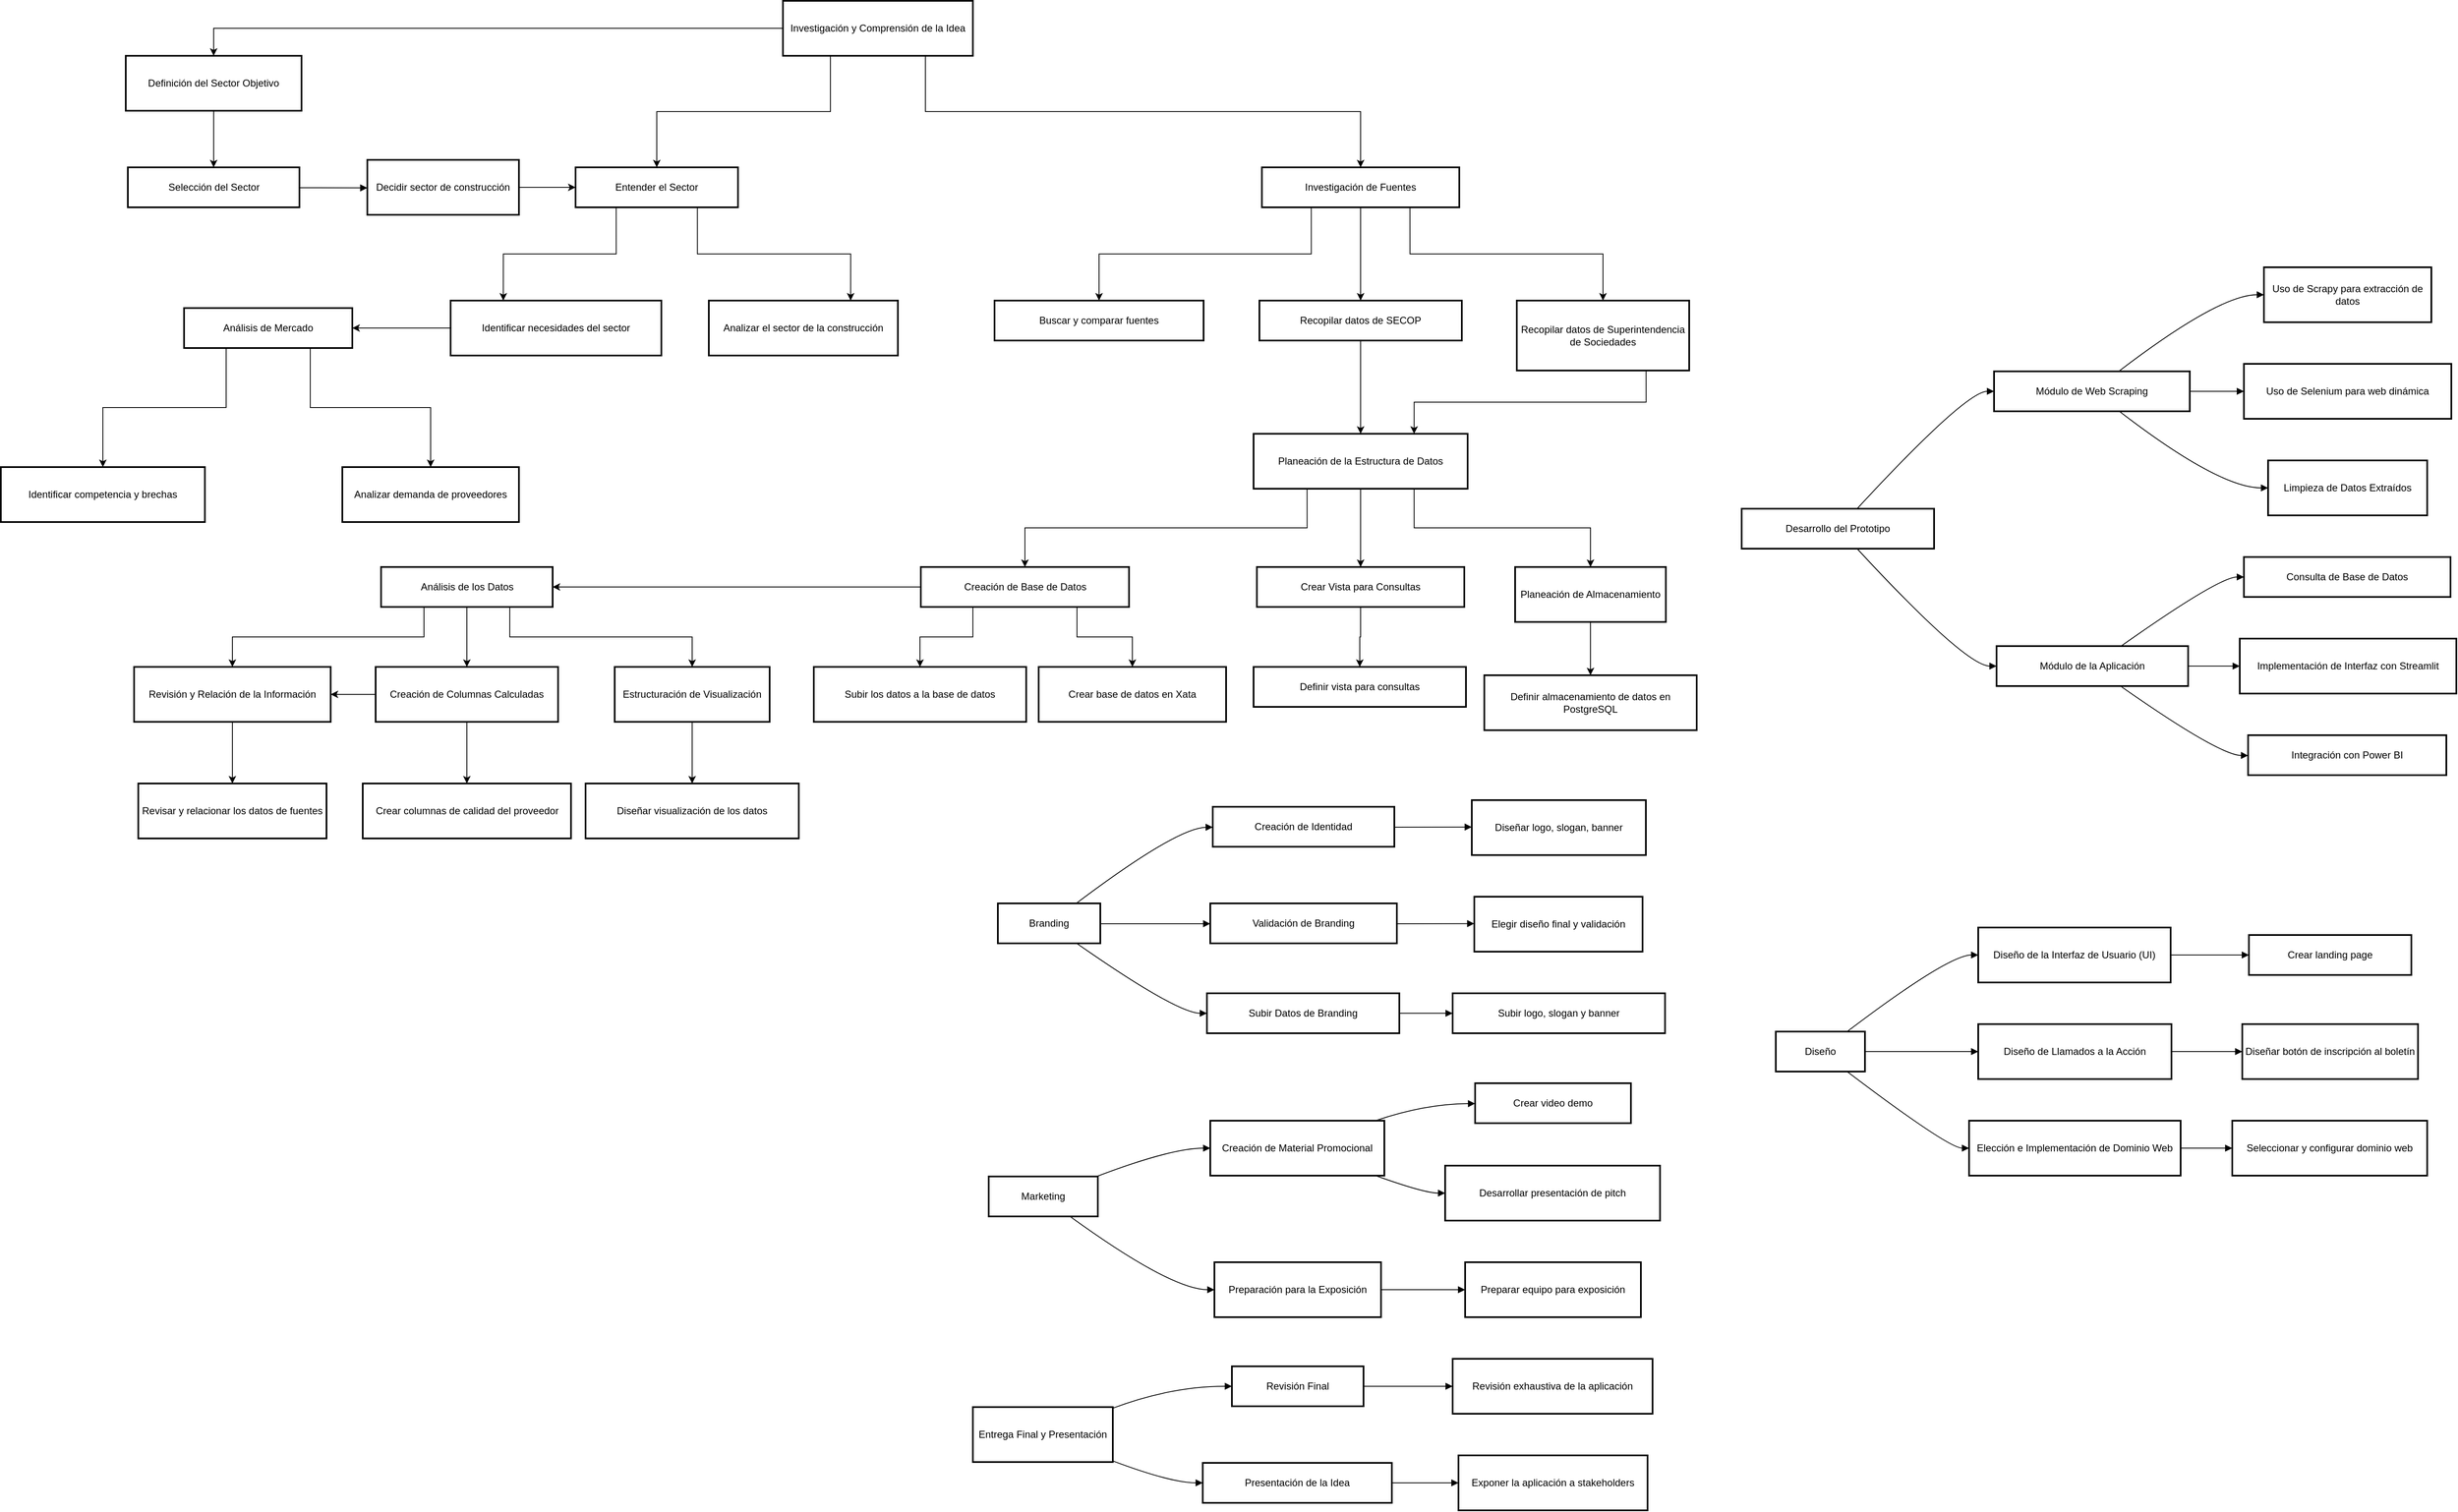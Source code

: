 <mxfile version="24.7.17">
  <diagram name="Page-1" id="NgWu3Tvl6rgE3X_M5tvz">
    <mxGraphModel dx="5833" dy="1487" grid="1" gridSize="10" guides="1" tooltips="1" connect="1" arrows="1" fold="1" page="1" pageScale="1" pageWidth="3500" pageHeight="2000" math="0" shadow="0">
      <root>
        <mxCell id="0" />
        <mxCell id="1" parent="0" />
        <mxCell id="YsOn6gidDrJ1uqWeEh6G-118" style="edgeStyle=orthogonalEdgeStyle;rounded=0;orthogonalLoop=1;jettySize=auto;html=1;exitX=0.25;exitY=1;exitDx=0;exitDy=0;entryX=0.5;entryY=0;entryDx=0;entryDy=0;" edge="1" parent="1" source="YsOn6gidDrJ1uqWeEh6G-1" target="YsOn6gidDrJ1uqWeEh6G-3">
          <mxGeometry relative="1" as="geometry" />
        </mxCell>
        <mxCell id="YsOn6gidDrJ1uqWeEh6G-119" style="edgeStyle=orthogonalEdgeStyle;rounded=0;orthogonalLoop=1;jettySize=auto;html=1;exitX=0.75;exitY=1;exitDx=0;exitDy=0;entryX=0.5;entryY=0;entryDx=0;entryDy=0;" edge="1" parent="1" source="YsOn6gidDrJ1uqWeEh6G-1" target="YsOn6gidDrJ1uqWeEh6G-2">
          <mxGeometry relative="1" as="geometry" />
        </mxCell>
        <mxCell id="YsOn6gidDrJ1uqWeEh6G-137" style="edgeStyle=orthogonalEdgeStyle;rounded=0;orthogonalLoop=1;jettySize=auto;html=1;entryX=0.5;entryY=0;entryDx=0;entryDy=0;" edge="1" parent="1" source="YsOn6gidDrJ1uqWeEh6G-1" target="YsOn6gidDrJ1uqWeEh6G-9">
          <mxGeometry relative="1" as="geometry" />
        </mxCell>
        <mxCell id="YsOn6gidDrJ1uqWeEh6G-1" value="Investigación y Comprensión de la Idea" style="whiteSpace=wrap;strokeWidth=2;" vertex="1" parent="1">
          <mxGeometry x="-2411" y="140" width="228" height="66" as="geometry" />
        </mxCell>
        <mxCell id="YsOn6gidDrJ1uqWeEh6G-122" style="edgeStyle=orthogonalEdgeStyle;rounded=0;orthogonalLoop=1;jettySize=auto;html=1;exitX=0.25;exitY=1;exitDx=0;exitDy=0;entryX=0.5;entryY=0;entryDx=0;entryDy=0;" edge="1" parent="1" source="YsOn6gidDrJ1uqWeEh6G-2" target="YsOn6gidDrJ1uqWeEh6G-4">
          <mxGeometry relative="1" as="geometry" />
        </mxCell>
        <mxCell id="YsOn6gidDrJ1uqWeEh6G-123" style="edgeStyle=orthogonalEdgeStyle;rounded=0;orthogonalLoop=1;jettySize=auto;html=1;exitX=0.5;exitY=1;exitDx=0;exitDy=0;entryX=0.5;entryY=0;entryDx=0;entryDy=0;" edge="1" parent="1" source="YsOn6gidDrJ1uqWeEh6G-2" target="YsOn6gidDrJ1uqWeEh6G-6">
          <mxGeometry relative="1" as="geometry" />
        </mxCell>
        <mxCell id="YsOn6gidDrJ1uqWeEh6G-124" style="edgeStyle=orthogonalEdgeStyle;rounded=0;orthogonalLoop=1;jettySize=auto;html=1;exitX=0.75;exitY=1;exitDx=0;exitDy=0;entryX=0.5;entryY=0;entryDx=0;entryDy=0;" edge="1" parent="1" source="YsOn6gidDrJ1uqWeEh6G-2" target="YsOn6gidDrJ1uqWeEh6G-5">
          <mxGeometry relative="1" as="geometry" />
        </mxCell>
        <mxCell id="YsOn6gidDrJ1uqWeEh6G-2" value="Investigación de Fuentes" style="whiteSpace=wrap;strokeWidth=2;" vertex="1" parent="1">
          <mxGeometry x="-1836" y="340" width="237" height="48" as="geometry" />
        </mxCell>
        <mxCell id="YsOn6gidDrJ1uqWeEh6G-120" style="edgeStyle=orthogonalEdgeStyle;rounded=0;orthogonalLoop=1;jettySize=auto;html=1;exitX=0.25;exitY=1;exitDx=0;exitDy=0;entryX=0.25;entryY=0;entryDx=0;entryDy=0;" edge="1" parent="1" source="YsOn6gidDrJ1uqWeEh6G-3" target="YsOn6gidDrJ1uqWeEh6G-8">
          <mxGeometry relative="1" as="geometry" />
        </mxCell>
        <mxCell id="YsOn6gidDrJ1uqWeEh6G-121" style="edgeStyle=orthogonalEdgeStyle;rounded=0;orthogonalLoop=1;jettySize=auto;html=1;exitX=0.75;exitY=1;exitDx=0;exitDy=0;entryX=0.75;entryY=0;entryDx=0;entryDy=0;" edge="1" parent="1" source="YsOn6gidDrJ1uqWeEh6G-3" target="YsOn6gidDrJ1uqWeEh6G-7">
          <mxGeometry relative="1" as="geometry" />
        </mxCell>
        <mxCell id="YsOn6gidDrJ1uqWeEh6G-3" value="Entender el Sector" style="whiteSpace=wrap;strokeWidth=2;" vertex="1" parent="1">
          <mxGeometry x="-2660" y="340" width="195" height="48" as="geometry" />
        </mxCell>
        <mxCell id="YsOn6gidDrJ1uqWeEh6G-4" value="Buscar y comparar fuentes" style="whiteSpace=wrap;strokeWidth=2;" vertex="1" parent="1">
          <mxGeometry x="-2157" y="500" width="251" height="48" as="geometry" />
        </mxCell>
        <mxCell id="YsOn6gidDrJ1uqWeEh6G-134" style="edgeStyle=orthogonalEdgeStyle;rounded=0;orthogonalLoop=1;jettySize=auto;html=1;exitX=0.75;exitY=1;exitDx=0;exitDy=0;entryX=0.75;entryY=0;entryDx=0;entryDy=0;" edge="1" parent="1" source="YsOn6gidDrJ1uqWeEh6G-5" target="YsOn6gidDrJ1uqWeEh6G-15">
          <mxGeometry relative="1" as="geometry" />
        </mxCell>
        <mxCell id="YsOn6gidDrJ1uqWeEh6G-5" value="Recopilar datos de Superintendencia de Sociedades" style="whiteSpace=wrap;strokeWidth=2;" vertex="1" parent="1">
          <mxGeometry x="-1530" y="500" width="207" height="84" as="geometry" />
        </mxCell>
        <mxCell id="YsOn6gidDrJ1uqWeEh6G-136" style="edgeStyle=orthogonalEdgeStyle;rounded=0;orthogonalLoop=1;jettySize=auto;html=1;entryX=0.5;entryY=0;entryDx=0;entryDy=0;" edge="1" parent="1" source="YsOn6gidDrJ1uqWeEh6G-6" target="YsOn6gidDrJ1uqWeEh6G-15">
          <mxGeometry relative="1" as="geometry" />
        </mxCell>
        <mxCell id="YsOn6gidDrJ1uqWeEh6G-6" value="Recopilar datos de SECOP" style="whiteSpace=wrap;strokeWidth=2;" vertex="1" parent="1">
          <mxGeometry x="-1839" y="500" width="243" height="48" as="geometry" />
        </mxCell>
        <mxCell id="YsOn6gidDrJ1uqWeEh6G-7" value="Analizar el sector de la construcción" style="whiteSpace=wrap;strokeWidth=2;" vertex="1" parent="1">
          <mxGeometry x="-2500" y="500" width="227" height="66" as="geometry" />
        </mxCell>
        <mxCell id="YsOn6gidDrJ1uqWeEh6G-130" style="edgeStyle=orthogonalEdgeStyle;rounded=0;orthogonalLoop=1;jettySize=auto;html=1;exitX=0;exitY=0.5;exitDx=0;exitDy=0;entryX=1;entryY=0.5;entryDx=0;entryDy=0;" edge="1" parent="1" source="YsOn6gidDrJ1uqWeEh6G-8" target="YsOn6gidDrJ1uqWeEh6G-11">
          <mxGeometry relative="1" as="geometry" />
        </mxCell>
        <mxCell id="YsOn6gidDrJ1uqWeEh6G-8" value="Identificar necesidades del sector" style="whiteSpace=wrap;strokeWidth=2;" vertex="1" parent="1">
          <mxGeometry x="-2810" y="500" width="253" height="66" as="geometry" />
        </mxCell>
        <mxCell id="YsOn6gidDrJ1uqWeEh6G-127" style="edgeStyle=orthogonalEdgeStyle;rounded=0;orthogonalLoop=1;jettySize=auto;html=1;exitX=0.5;exitY=1;exitDx=0;exitDy=0;entryX=0.5;entryY=0;entryDx=0;entryDy=0;" edge="1" parent="1" source="YsOn6gidDrJ1uqWeEh6G-9" target="YsOn6gidDrJ1uqWeEh6G-10">
          <mxGeometry relative="1" as="geometry" />
        </mxCell>
        <mxCell id="YsOn6gidDrJ1uqWeEh6G-9" value="Definición del Sector Objetivo" style="whiteSpace=wrap;strokeWidth=2;" vertex="1" parent="1">
          <mxGeometry x="-3200" y="206" width="211" height="66" as="geometry" />
        </mxCell>
        <mxCell id="YsOn6gidDrJ1uqWeEh6G-10" value="Selección del Sector" style="whiteSpace=wrap;strokeWidth=2;" vertex="1" parent="1">
          <mxGeometry x="-3197.5" y="340" width="206" height="48" as="geometry" />
        </mxCell>
        <mxCell id="YsOn6gidDrJ1uqWeEh6G-131" style="edgeStyle=orthogonalEdgeStyle;rounded=0;orthogonalLoop=1;jettySize=auto;html=1;exitX=0.25;exitY=1;exitDx=0;exitDy=0;entryX=0.5;entryY=0;entryDx=0;entryDy=0;" edge="1" parent="1" source="YsOn6gidDrJ1uqWeEh6G-11" target="YsOn6gidDrJ1uqWeEh6G-14">
          <mxGeometry relative="1" as="geometry" />
        </mxCell>
        <mxCell id="YsOn6gidDrJ1uqWeEh6G-132" style="edgeStyle=orthogonalEdgeStyle;rounded=0;orthogonalLoop=1;jettySize=auto;html=1;exitX=0.75;exitY=1;exitDx=0;exitDy=0;entryX=0.5;entryY=0;entryDx=0;entryDy=0;" edge="1" parent="1" source="YsOn6gidDrJ1uqWeEh6G-11" target="YsOn6gidDrJ1uqWeEh6G-13">
          <mxGeometry relative="1" as="geometry" />
        </mxCell>
        <mxCell id="YsOn6gidDrJ1uqWeEh6G-11" value="Análisis de Mercado" style="whiteSpace=wrap;strokeWidth=2;" vertex="1" parent="1">
          <mxGeometry x="-3130" y="509" width="202" height="48" as="geometry" />
        </mxCell>
        <mxCell id="YsOn6gidDrJ1uqWeEh6G-128" style="edgeStyle=orthogonalEdgeStyle;rounded=0;orthogonalLoop=1;jettySize=auto;html=1;exitX=1;exitY=0.5;exitDx=0;exitDy=0;entryX=0;entryY=0.5;entryDx=0;entryDy=0;" edge="1" parent="1" source="YsOn6gidDrJ1uqWeEh6G-12" target="YsOn6gidDrJ1uqWeEh6G-3">
          <mxGeometry relative="1" as="geometry" />
        </mxCell>
        <mxCell id="YsOn6gidDrJ1uqWeEh6G-12" value="Decidir sector de construcción" style="whiteSpace=wrap;strokeWidth=2;" vertex="1" parent="1">
          <mxGeometry x="-2910" y="331" width="182" height="66" as="geometry" />
        </mxCell>
        <mxCell id="YsOn6gidDrJ1uqWeEh6G-13" value="Analizar demanda de proveedores" style="whiteSpace=wrap;strokeWidth=2;" vertex="1" parent="1">
          <mxGeometry x="-2940" y="700" width="212" height="66" as="geometry" />
        </mxCell>
        <mxCell id="YsOn6gidDrJ1uqWeEh6G-14" value="Identificar competencia y brechas" style="whiteSpace=wrap;strokeWidth=2;" vertex="1" parent="1">
          <mxGeometry x="-3350" y="700" width="245" height="66" as="geometry" />
        </mxCell>
        <mxCell id="YsOn6gidDrJ1uqWeEh6G-143" style="edgeStyle=orthogonalEdgeStyle;rounded=0;orthogonalLoop=1;jettySize=auto;html=1;exitX=0.5;exitY=1;exitDx=0;exitDy=0;entryX=0.5;entryY=0;entryDx=0;entryDy=0;" edge="1" parent="1" source="YsOn6gidDrJ1uqWeEh6G-15" target="YsOn6gidDrJ1uqWeEh6G-18">
          <mxGeometry relative="1" as="geometry" />
        </mxCell>
        <mxCell id="YsOn6gidDrJ1uqWeEh6G-148" style="edgeStyle=orthogonalEdgeStyle;rounded=0;orthogonalLoop=1;jettySize=auto;html=1;exitX=0.75;exitY=1;exitDx=0;exitDy=0;entryX=0.5;entryY=0;entryDx=0;entryDy=0;" edge="1" parent="1" source="YsOn6gidDrJ1uqWeEh6G-15" target="YsOn6gidDrJ1uqWeEh6G-16">
          <mxGeometry relative="1" as="geometry" />
        </mxCell>
        <mxCell id="YsOn6gidDrJ1uqWeEh6G-149" style="edgeStyle=orthogonalEdgeStyle;rounded=0;orthogonalLoop=1;jettySize=auto;html=1;exitX=0.25;exitY=1;exitDx=0;exitDy=0;entryX=0.5;entryY=0;entryDx=0;entryDy=0;" edge="1" parent="1" source="YsOn6gidDrJ1uqWeEh6G-15" target="YsOn6gidDrJ1uqWeEh6G-17">
          <mxGeometry relative="1" as="geometry" />
        </mxCell>
        <mxCell id="YsOn6gidDrJ1uqWeEh6G-15" value="Planeación de la Estructura de Datos" style="whiteSpace=wrap;strokeWidth=2;" vertex="1" parent="1">
          <mxGeometry x="-1846" y="660" width="257" height="66" as="geometry" />
        </mxCell>
        <mxCell id="YsOn6gidDrJ1uqWeEh6G-146" style="edgeStyle=orthogonalEdgeStyle;rounded=0;orthogonalLoop=1;jettySize=auto;html=1;entryX=0.5;entryY=0;entryDx=0;entryDy=0;" edge="1" parent="1" source="YsOn6gidDrJ1uqWeEh6G-16" target="YsOn6gidDrJ1uqWeEh6G-19">
          <mxGeometry relative="1" as="geometry" />
        </mxCell>
        <mxCell id="YsOn6gidDrJ1uqWeEh6G-16" value="Planeación de Almacenamiento" style="whiteSpace=wrap;strokeWidth=2;" vertex="1" parent="1">
          <mxGeometry x="-1532" y="820" width="181" height="66" as="geometry" />
        </mxCell>
        <mxCell id="YsOn6gidDrJ1uqWeEh6G-139" style="edgeStyle=orthogonalEdgeStyle;rounded=0;orthogonalLoop=1;jettySize=auto;html=1;exitX=0.75;exitY=1;exitDx=0;exitDy=0;entryX=0.5;entryY=0;entryDx=0;entryDy=0;" edge="1" parent="1" source="YsOn6gidDrJ1uqWeEh6G-17" target="YsOn6gidDrJ1uqWeEh6G-20">
          <mxGeometry relative="1" as="geometry" />
        </mxCell>
        <mxCell id="YsOn6gidDrJ1uqWeEh6G-140" style="edgeStyle=orthogonalEdgeStyle;rounded=0;orthogonalLoop=1;jettySize=auto;html=1;exitX=0.25;exitY=1;exitDx=0;exitDy=0;entryX=0.5;entryY=0;entryDx=0;entryDy=0;" edge="1" parent="1" source="YsOn6gidDrJ1uqWeEh6G-17" target="YsOn6gidDrJ1uqWeEh6G-21">
          <mxGeometry relative="1" as="geometry" />
        </mxCell>
        <mxCell id="YsOn6gidDrJ1uqWeEh6G-159" style="edgeStyle=orthogonalEdgeStyle;rounded=0;orthogonalLoop=1;jettySize=auto;html=1;entryX=1;entryY=0.5;entryDx=0;entryDy=0;" edge="1" parent="1" source="YsOn6gidDrJ1uqWeEh6G-17" target="YsOn6gidDrJ1uqWeEh6G-23">
          <mxGeometry relative="1" as="geometry" />
        </mxCell>
        <mxCell id="YsOn6gidDrJ1uqWeEh6G-17" value="Creación de Base de Datos" style="whiteSpace=wrap;strokeWidth=2;" vertex="1" parent="1">
          <mxGeometry x="-2245.5" y="820" width="250" height="48" as="geometry" />
        </mxCell>
        <mxCell id="YsOn6gidDrJ1uqWeEh6G-147" style="edgeStyle=orthogonalEdgeStyle;rounded=0;orthogonalLoop=1;jettySize=auto;html=1;entryX=0.5;entryY=0;entryDx=0;entryDy=0;" edge="1" parent="1" source="YsOn6gidDrJ1uqWeEh6G-18" target="YsOn6gidDrJ1uqWeEh6G-22">
          <mxGeometry relative="1" as="geometry" />
        </mxCell>
        <mxCell id="YsOn6gidDrJ1uqWeEh6G-18" value="Crear Vista para Consultas" style="whiteSpace=wrap;strokeWidth=2;" vertex="1" parent="1">
          <mxGeometry x="-1842" y="820" width="249" height="48" as="geometry" />
        </mxCell>
        <mxCell id="YsOn6gidDrJ1uqWeEh6G-19" value="Definir almacenamiento de datos en PostgreSQL" style="whiteSpace=wrap;strokeWidth=2;" vertex="1" parent="1">
          <mxGeometry x="-1569" y="950" width="255" height="66" as="geometry" />
        </mxCell>
        <mxCell id="YsOn6gidDrJ1uqWeEh6G-20" value="Crear base de datos en Xata" style="whiteSpace=wrap;strokeWidth=2;" vertex="1" parent="1">
          <mxGeometry x="-2104" y="940" width="225" height="66" as="geometry" />
        </mxCell>
        <mxCell id="YsOn6gidDrJ1uqWeEh6G-21" value="Subir los datos a la base de datos" style="whiteSpace=wrap;strokeWidth=2;" vertex="1" parent="1">
          <mxGeometry x="-2374" y="940" width="255" height="66" as="geometry" />
        </mxCell>
        <mxCell id="YsOn6gidDrJ1uqWeEh6G-22" value="Definir vista para consultas" style="whiteSpace=wrap;strokeWidth=2;" vertex="1" parent="1">
          <mxGeometry x="-1846" y="940" width="255" height="48" as="geometry" />
        </mxCell>
        <mxCell id="YsOn6gidDrJ1uqWeEh6G-151" style="edgeStyle=orthogonalEdgeStyle;rounded=0;orthogonalLoop=1;jettySize=auto;html=1;exitX=0.5;exitY=1;exitDx=0;exitDy=0;entryX=0.5;entryY=0;entryDx=0;entryDy=0;" edge="1" parent="1" source="YsOn6gidDrJ1uqWeEh6G-23" target="YsOn6gidDrJ1uqWeEh6G-25">
          <mxGeometry relative="1" as="geometry" />
        </mxCell>
        <mxCell id="YsOn6gidDrJ1uqWeEh6G-152" style="edgeStyle=orthogonalEdgeStyle;rounded=0;orthogonalLoop=1;jettySize=auto;html=1;exitX=0.75;exitY=1;exitDx=0;exitDy=0;entryX=0.5;entryY=0;entryDx=0;entryDy=0;" edge="1" parent="1" source="YsOn6gidDrJ1uqWeEh6G-23" target="YsOn6gidDrJ1uqWeEh6G-26">
          <mxGeometry relative="1" as="geometry" />
        </mxCell>
        <mxCell id="YsOn6gidDrJ1uqWeEh6G-153" style="edgeStyle=orthogonalEdgeStyle;rounded=0;orthogonalLoop=1;jettySize=auto;html=1;exitX=0.25;exitY=1;exitDx=0;exitDy=0;entryX=0.5;entryY=0;entryDx=0;entryDy=0;" edge="1" parent="1" source="YsOn6gidDrJ1uqWeEh6G-23" target="YsOn6gidDrJ1uqWeEh6G-24">
          <mxGeometry relative="1" as="geometry" />
        </mxCell>
        <mxCell id="YsOn6gidDrJ1uqWeEh6G-23" value="Análisis de los Datos" style="whiteSpace=wrap;strokeWidth=2;" vertex="1" parent="1">
          <mxGeometry x="-2893.5" y="820" width="206" height="48" as="geometry" />
        </mxCell>
        <mxCell id="YsOn6gidDrJ1uqWeEh6G-157" style="edgeStyle=orthogonalEdgeStyle;rounded=0;orthogonalLoop=1;jettySize=auto;html=1;exitX=0.5;exitY=1;exitDx=0;exitDy=0;entryX=0.5;entryY=0;entryDx=0;entryDy=0;" edge="1" parent="1" source="YsOn6gidDrJ1uqWeEh6G-24" target="YsOn6gidDrJ1uqWeEh6G-27">
          <mxGeometry relative="1" as="geometry" />
        </mxCell>
        <mxCell id="YsOn6gidDrJ1uqWeEh6G-24" value="Revisión y Relación de la Información" style="whiteSpace=wrap;strokeWidth=2;" vertex="1" parent="1">
          <mxGeometry x="-3190" y="940" width="236" height="66" as="geometry" />
        </mxCell>
        <mxCell id="YsOn6gidDrJ1uqWeEh6G-156" style="edgeStyle=orthogonalEdgeStyle;rounded=0;orthogonalLoop=1;jettySize=auto;html=1;exitX=0.5;exitY=1;exitDx=0;exitDy=0;entryX=0.5;entryY=0;entryDx=0;entryDy=0;" edge="1" parent="1" source="YsOn6gidDrJ1uqWeEh6G-26" target="YsOn6gidDrJ1uqWeEh6G-29">
          <mxGeometry relative="1" as="geometry" />
        </mxCell>
        <mxCell id="YsOn6gidDrJ1uqWeEh6G-26" value="Estructuración de Visualización" style="whiteSpace=wrap;strokeWidth=2;" vertex="1" parent="1">
          <mxGeometry x="-2613" y="940" width="186" height="66" as="geometry" />
        </mxCell>
        <mxCell id="YsOn6gidDrJ1uqWeEh6G-27" value="Revisar y relacionar los datos de fuentes" style="whiteSpace=wrap;strokeWidth=2;" vertex="1" parent="1">
          <mxGeometry x="-3185" y="1080" width="226" height="66" as="geometry" />
        </mxCell>
        <mxCell id="YsOn6gidDrJ1uqWeEh6G-28" value="Crear columnas de calidad del proveedor" style="whiteSpace=wrap;strokeWidth=2;" vertex="1" parent="1">
          <mxGeometry x="-2915.5" y="1080" width="250" height="66" as="geometry" />
        </mxCell>
        <mxCell id="YsOn6gidDrJ1uqWeEh6G-29" value="Diseñar visualización de los datos" style="whiteSpace=wrap;strokeWidth=2;" vertex="1" parent="1">
          <mxGeometry x="-2648" y="1080" width="256" height="66" as="geometry" />
        </mxCell>
        <mxCell id="YsOn6gidDrJ1uqWeEh6G-30" value="Desarrollo del Prototipo" style="whiteSpace=wrap;strokeWidth=2;" vertex="1" parent="1">
          <mxGeometry x="-1260" y="750" width="231" height="48" as="geometry" />
        </mxCell>
        <mxCell id="YsOn6gidDrJ1uqWeEh6G-31" value="Módulo de Web Scraping" style="whiteSpace=wrap;strokeWidth=2;" vertex="1" parent="1">
          <mxGeometry x="-957" y="585" width="235" height="48" as="geometry" />
        </mxCell>
        <mxCell id="YsOn6gidDrJ1uqWeEh6G-32" value="Módulo de la Aplicación" style="whiteSpace=wrap;strokeWidth=2;" vertex="1" parent="1">
          <mxGeometry x="-954" y="915" width="230" height="48" as="geometry" />
        </mxCell>
        <mxCell id="YsOn6gidDrJ1uqWeEh6G-33" value="Uso de Scrapy para extracción de datos" style="whiteSpace=wrap;strokeWidth=2;" vertex="1" parent="1">
          <mxGeometry x="-633" y="460" width="201" height="66" as="geometry" />
        </mxCell>
        <mxCell id="YsOn6gidDrJ1uqWeEh6G-34" value="Uso de Selenium para web dinámica" style="whiteSpace=wrap;strokeWidth=2;" vertex="1" parent="1">
          <mxGeometry x="-657" y="576" width="249" height="66" as="geometry" />
        </mxCell>
        <mxCell id="YsOn6gidDrJ1uqWeEh6G-35" value="Limpieza de Datos Extraídos" style="whiteSpace=wrap;strokeWidth=2;" vertex="1" parent="1">
          <mxGeometry x="-628" y="692" width="191" height="66" as="geometry" />
        </mxCell>
        <mxCell id="YsOn6gidDrJ1uqWeEh6G-36" value="Consulta de Base de Datos" style="whiteSpace=wrap;strokeWidth=2;" vertex="1" parent="1">
          <mxGeometry x="-657" y="808" width="248" height="48" as="geometry" />
        </mxCell>
        <mxCell id="YsOn6gidDrJ1uqWeEh6G-37" value="Implementación de Interfaz con Streamlit" style="whiteSpace=wrap;strokeWidth=2;" vertex="1" parent="1">
          <mxGeometry x="-662" y="906" width="260" height="66" as="geometry" />
        </mxCell>
        <mxCell id="YsOn6gidDrJ1uqWeEh6G-38" value="Integración con Power BI" style="whiteSpace=wrap;strokeWidth=2;" vertex="1" parent="1">
          <mxGeometry x="-652" y="1022" width="238" height="48" as="geometry" />
        </mxCell>
        <mxCell id="YsOn6gidDrJ1uqWeEh6G-39" value="Branding" style="whiteSpace=wrap;strokeWidth=2;" vertex="1" parent="1">
          <mxGeometry x="-2153" y="1224" width="123" height="48" as="geometry" />
        </mxCell>
        <mxCell id="YsOn6gidDrJ1uqWeEh6G-40" value="Creación de Identidad" style="whiteSpace=wrap;strokeWidth=2;" vertex="1" parent="1">
          <mxGeometry x="-1895" y="1108" width="218" height="48" as="geometry" />
        </mxCell>
        <mxCell id="YsOn6gidDrJ1uqWeEh6G-41" value="Validación de Branding" style="whiteSpace=wrap;strokeWidth=2;" vertex="1" parent="1">
          <mxGeometry x="-1898" y="1224" width="224" height="48" as="geometry" />
        </mxCell>
        <mxCell id="YsOn6gidDrJ1uqWeEh6G-42" value="Subir Datos de Branding" style="whiteSpace=wrap;strokeWidth=2;" vertex="1" parent="1">
          <mxGeometry x="-1902" y="1332" width="231" height="48" as="geometry" />
        </mxCell>
        <mxCell id="YsOn6gidDrJ1uqWeEh6G-43" value="Diseñar logo, slogan, banner" style="whiteSpace=wrap;strokeWidth=2;" vertex="1" parent="1">
          <mxGeometry x="-1584" y="1100" width="209" height="66" as="geometry" />
        </mxCell>
        <mxCell id="YsOn6gidDrJ1uqWeEh6G-44" value="Elegir diseño final y validación" style="whiteSpace=wrap;strokeWidth=2;" vertex="1" parent="1">
          <mxGeometry x="-1581" y="1216" width="202" height="66" as="geometry" />
        </mxCell>
        <mxCell id="YsOn6gidDrJ1uqWeEh6G-45" value="Subir logo, slogan y banner" style="whiteSpace=wrap;strokeWidth=2;" vertex="1" parent="1">
          <mxGeometry x="-1607" y="1332" width="255" height="48" as="geometry" />
        </mxCell>
        <mxCell id="YsOn6gidDrJ1uqWeEh6G-46" value="Diseño" style="whiteSpace=wrap;strokeWidth=2;" vertex="1" parent="1">
          <mxGeometry x="-1219" y="1378" width="107" height="48" as="geometry" />
        </mxCell>
        <mxCell id="YsOn6gidDrJ1uqWeEh6G-47" value="Diseño de la Interfaz de Usuario (UI)" style="whiteSpace=wrap;strokeWidth=2;" vertex="1" parent="1">
          <mxGeometry x="-976" y="1253" width="231" height="66" as="geometry" />
        </mxCell>
        <mxCell id="YsOn6gidDrJ1uqWeEh6G-48" value="Diseño de Llamados a la Acción" style="whiteSpace=wrap;strokeWidth=2;" vertex="1" parent="1">
          <mxGeometry x="-976" y="1369" width="232" height="66" as="geometry" />
        </mxCell>
        <mxCell id="YsOn6gidDrJ1uqWeEh6G-49" value="Elección e Implementación de Dominio Web" style="whiteSpace=wrap;strokeWidth=2;" vertex="1" parent="1">
          <mxGeometry x="-987" y="1485" width="254" height="66" as="geometry" />
        </mxCell>
        <mxCell id="YsOn6gidDrJ1uqWeEh6G-50" value="Crear landing page" style="whiteSpace=wrap;strokeWidth=2;" vertex="1" parent="1">
          <mxGeometry x="-651" y="1262" width="195" height="48" as="geometry" />
        </mxCell>
        <mxCell id="YsOn6gidDrJ1uqWeEh6G-51" value="Diseñar botón de inscripción al boletín" style="whiteSpace=wrap;strokeWidth=2;" vertex="1" parent="1">
          <mxGeometry x="-659" y="1369" width="211" height="66" as="geometry" />
        </mxCell>
        <mxCell id="YsOn6gidDrJ1uqWeEh6G-52" value="Seleccionar y configurar dominio web" style="whiteSpace=wrap;strokeWidth=2;" vertex="1" parent="1">
          <mxGeometry x="-671" y="1485" width="234" height="66" as="geometry" />
        </mxCell>
        <mxCell id="YsOn6gidDrJ1uqWeEh6G-53" value="Marketing" style="whiteSpace=wrap;strokeWidth=2;" vertex="1" parent="1">
          <mxGeometry x="-2164" y="1552" width="131" height="48" as="geometry" />
        </mxCell>
        <mxCell id="YsOn6gidDrJ1uqWeEh6G-54" value="Creación de Material Promocional" style="whiteSpace=wrap;strokeWidth=2;" vertex="1" parent="1">
          <mxGeometry x="-1898" y="1485" width="209" height="66" as="geometry" />
        </mxCell>
        <mxCell id="YsOn6gidDrJ1uqWeEh6G-55" value="Preparación para la Exposición" style="whiteSpace=wrap;strokeWidth=2;" vertex="1" parent="1">
          <mxGeometry x="-1893" y="1655" width="200" height="66" as="geometry" />
        </mxCell>
        <mxCell id="YsOn6gidDrJ1uqWeEh6G-56" value="Crear video demo" style="whiteSpace=wrap;strokeWidth=2;" vertex="1" parent="1">
          <mxGeometry x="-1580" y="1440" width="187" height="48" as="geometry" />
        </mxCell>
        <mxCell id="YsOn6gidDrJ1uqWeEh6G-57" value="Desarrollar presentación de pitch" style="whiteSpace=wrap;strokeWidth=2;" vertex="1" parent="1">
          <mxGeometry x="-1616" y="1539" width="258" height="66" as="geometry" />
        </mxCell>
        <mxCell id="YsOn6gidDrJ1uqWeEh6G-58" value="Preparar equipo para exposición" style="whiteSpace=wrap;strokeWidth=2;" vertex="1" parent="1">
          <mxGeometry x="-1592" y="1655" width="211" height="66" as="geometry" />
        </mxCell>
        <mxCell id="YsOn6gidDrJ1uqWeEh6G-59" value="Entrega Final y Presentación" style="whiteSpace=wrap;strokeWidth=2;" vertex="1" parent="1">
          <mxGeometry x="-2183" y="1829" width="168" height="66" as="geometry" />
        </mxCell>
        <mxCell id="YsOn6gidDrJ1uqWeEh6G-60" value="Revisión Final" style="whiteSpace=wrap;strokeWidth=2;" vertex="1" parent="1">
          <mxGeometry x="-1872" y="1780" width="158" height="48" as="geometry" />
        </mxCell>
        <mxCell id="YsOn6gidDrJ1uqWeEh6G-61" value="Presentación de la Idea" style="whiteSpace=wrap;strokeWidth=2;" vertex="1" parent="1">
          <mxGeometry x="-1907" y="1896" width="227" height="48" as="geometry" />
        </mxCell>
        <mxCell id="YsOn6gidDrJ1uqWeEh6G-62" value="Revisión exhaustiva de la aplicación" style="whiteSpace=wrap;strokeWidth=2;" vertex="1" parent="1">
          <mxGeometry x="-1607" y="1771" width="240" height="66" as="geometry" />
        </mxCell>
        <mxCell id="YsOn6gidDrJ1uqWeEh6G-63" value="Exponer la aplicación a stakeholders" style="whiteSpace=wrap;strokeWidth=2;" vertex="1" parent="1">
          <mxGeometry x="-1600" y="1887" width="227" height="66" as="geometry" />
        </mxCell>
        <mxCell id="YsOn6gidDrJ1uqWeEh6G-73" value="" style="curved=1;startArrow=none;endArrow=block;exitX=1;exitY=0.51;entryX=0;entryY=0.51;rounded=0;" edge="1" parent="1" source="YsOn6gidDrJ1uqWeEh6G-10" target="YsOn6gidDrJ1uqWeEh6G-12">
          <mxGeometry relative="1" as="geometry">
            <Array as="points" />
          </mxGeometry>
        </mxCell>
        <mxCell id="YsOn6gidDrJ1uqWeEh6G-89" value="" style="curved=1;startArrow=none;endArrow=block;exitX=0.6;exitY=0;entryX=0;entryY=0.5;rounded=0;" edge="1" parent="1" source="YsOn6gidDrJ1uqWeEh6G-30" target="YsOn6gidDrJ1uqWeEh6G-31">
          <mxGeometry relative="1" as="geometry">
            <Array as="points">
              <mxPoint x="-991" y="609" />
            </Array>
          </mxGeometry>
        </mxCell>
        <mxCell id="YsOn6gidDrJ1uqWeEh6G-90" value="" style="curved=1;startArrow=none;endArrow=block;exitX=0.6;exitY=1;entryX=0;entryY=0.5;rounded=0;" edge="1" parent="1" source="YsOn6gidDrJ1uqWeEh6G-30" target="YsOn6gidDrJ1uqWeEh6G-32">
          <mxGeometry relative="1" as="geometry">
            <Array as="points">
              <mxPoint x="-991" y="939" />
            </Array>
          </mxGeometry>
        </mxCell>
        <mxCell id="YsOn6gidDrJ1uqWeEh6G-91" value="" style="curved=1;startArrow=none;endArrow=block;exitX=0.64;exitY=-0.01;entryX=0;entryY=0.5;rounded=0;" edge="1" parent="1" source="YsOn6gidDrJ1uqWeEh6G-31" target="YsOn6gidDrJ1uqWeEh6G-33">
          <mxGeometry relative="1" as="geometry">
            <Array as="points">
              <mxPoint x="-687" y="493" />
            </Array>
          </mxGeometry>
        </mxCell>
        <mxCell id="YsOn6gidDrJ1uqWeEh6G-92" value="" style="curved=1;startArrow=none;endArrow=block;exitX=1;exitY=0.5;entryX=0;entryY=0.5;rounded=0;" edge="1" parent="1" source="YsOn6gidDrJ1uqWeEh6G-31" target="YsOn6gidDrJ1uqWeEh6G-34">
          <mxGeometry relative="1" as="geometry">
            <Array as="points" />
          </mxGeometry>
        </mxCell>
        <mxCell id="YsOn6gidDrJ1uqWeEh6G-93" value="" style="curved=1;startArrow=none;endArrow=block;exitX=0.64;exitY=1;entryX=0;entryY=0.5;rounded=0;" edge="1" parent="1" source="YsOn6gidDrJ1uqWeEh6G-31" target="YsOn6gidDrJ1uqWeEh6G-35">
          <mxGeometry relative="1" as="geometry">
            <Array as="points">
              <mxPoint x="-687" y="725" />
            </Array>
          </mxGeometry>
        </mxCell>
        <mxCell id="YsOn6gidDrJ1uqWeEh6G-94" value="" style="curved=1;startArrow=none;endArrow=block;exitX=0.65;exitY=0;entryX=0;entryY=0.5;rounded=0;" edge="1" parent="1" source="YsOn6gidDrJ1uqWeEh6G-32" target="YsOn6gidDrJ1uqWeEh6G-36">
          <mxGeometry relative="1" as="geometry">
            <Array as="points">
              <mxPoint x="-687" y="832" />
            </Array>
          </mxGeometry>
        </mxCell>
        <mxCell id="YsOn6gidDrJ1uqWeEh6G-95" value="" style="curved=1;startArrow=none;endArrow=block;exitX=1;exitY=0.5;entryX=0;entryY=0.5;rounded=0;" edge="1" parent="1" source="YsOn6gidDrJ1uqWeEh6G-32" target="YsOn6gidDrJ1uqWeEh6G-37">
          <mxGeometry relative="1" as="geometry">
            <Array as="points" />
          </mxGeometry>
        </mxCell>
        <mxCell id="YsOn6gidDrJ1uqWeEh6G-96" value="" style="curved=1;startArrow=none;endArrow=block;exitX=0.65;exitY=1.01;entryX=0;entryY=0.51;rounded=0;" edge="1" parent="1" source="YsOn6gidDrJ1uqWeEh6G-32" target="YsOn6gidDrJ1uqWeEh6G-38">
          <mxGeometry relative="1" as="geometry">
            <Array as="points">
              <mxPoint x="-687" y="1046" />
            </Array>
          </mxGeometry>
        </mxCell>
        <mxCell id="YsOn6gidDrJ1uqWeEh6G-97" value="" style="curved=1;startArrow=none;endArrow=block;exitX=0.76;exitY=0.01;entryX=0;entryY=0.51;rounded=0;" edge="1" parent="1" source="YsOn6gidDrJ1uqWeEh6G-39" target="YsOn6gidDrJ1uqWeEh6G-40">
          <mxGeometry relative="1" as="geometry">
            <Array as="points">
              <mxPoint x="-1938" y="1133" />
            </Array>
          </mxGeometry>
        </mxCell>
        <mxCell id="YsOn6gidDrJ1uqWeEh6G-98" value="" style="curved=1;startArrow=none;endArrow=block;exitX=1;exitY=0.51;entryX=0;entryY=0.51;rounded=0;" edge="1" parent="1" source="YsOn6gidDrJ1uqWeEh6G-39" target="YsOn6gidDrJ1uqWeEh6G-41">
          <mxGeometry relative="1" as="geometry">
            <Array as="points" />
          </mxGeometry>
        </mxCell>
        <mxCell id="YsOn6gidDrJ1uqWeEh6G-99" value="" style="curved=1;startArrow=none;endArrow=block;exitX=0.78;exitY=1.02;entryX=0;entryY=0.5;rounded=0;" edge="1" parent="1" source="YsOn6gidDrJ1uqWeEh6G-39" target="YsOn6gidDrJ1uqWeEh6G-42">
          <mxGeometry relative="1" as="geometry">
            <Array as="points">
              <mxPoint x="-1938" y="1356" />
            </Array>
          </mxGeometry>
        </mxCell>
        <mxCell id="YsOn6gidDrJ1uqWeEh6G-100" value="" style="curved=1;startArrow=none;endArrow=block;exitX=1;exitY=0.51;entryX=0;entryY=0.49;rounded=0;" edge="1" parent="1" source="YsOn6gidDrJ1uqWeEh6G-40" target="YsOn6gidDrJ1uqWeEh6G-43">
          <mxGeometry relative="1" as="geometry">
            <Array as="points" />
          </mxGeometry>
        </mxCell>
        <mxCell id="YsOn6gidDrJ1uqWeEh6G-101" value="" style="curved=1;startArrow=none;endArrow=block;exitX=1;exitY=0.51;entryX=0;entryY=0.49;rounded=0;" edge="1" parent="1" source="YsOn6gidDrJ1uqWeEh6G-41" target="YsOn6gidDrJ1uqWeEh6G-44">
          <mxGeometry relative="1" as="geometry">
            <Array as="points" />
          </mxGeometry>
        </mxCell>
        <mxCell id="YsOn6gidDrJ1uqWeEh6G-102" value="" style="curved=1;startArrow=none;endArrow=block;exitX=1;exitY=0.5;entryX=0;entryY=0.5;rounded=0;" edge="1" parent="1" source="YsOn6gidDrJ1uqWeEh6G-42" target="YsOn6gidDrJ1uqWeEh6G-45">
          <mxGeometry relative="1" as="geometry">
            <Array as="points" />
          </mxGeometry>
        </mxCell>
        <mxCell id="YsOn6gidDrJ1uqWeEh6G-103" value="" style="curved=1;startArrow=none;endArrow=block;exitX=0.8;exitY=0;entryX=0;entryY=0.5;rounded=0;" edge="1" parent="1" source="YsOn6gidDrJ1uqWeEh6G-46" target="YsOn6gidDrJ1uqWeEh6G-47">
          <mxGeometry relative="1" as="geometry">
            <Array as="points">
              <mxPoint x="-1012" y="1286" />
            </Array>
          </mxGeometry>
        </mxCell>
        <mxCell id="YsOn6gidDrJ1uqWeEh6G-104" value="" style="curved=1;startArrow=none;endArrow=block;exitX=1;exitY=0.5;entryX=0;entryY=0.5;rounded=0;" edge="1" parent="1" source="YsOn6gidDrJ1uqWeEh6G-46" target="YsOn6gidDrJ1uqWeEh6G-48">
          <mxGeometry relative="1" as="geometry">
            <Array as="points" />
          </mxGeometry>
        </mxCell>
        <mxCell id="YsOn6gidDrJ1uqWeEh6G-105" value="" style="curved=1;startArrow=none;endArrow=block;exitX=0.8;exitY=1;entryX=0;entryY=0.5;rounded=0;" edge="1" parent="1" source="YsOn6gidDrJ1uqWeEh6G-46" target="YsOn6gidDrJ1uqWeEh6G-49">
          <mxGeometry relative="1" as="geometry">
            <Array as="points">
              <mxPoint x="-1012" y="1518" />
            </Array>
          </mxGeometry>
        </mxCell>
        <mxCell id="YsOn6gidDrJ1uqWeEh6G-106" value="" style="curved=1;startArrow=none;endArrow=block;exitX=1;exitY=0.5;entryX=0;entryY=0.5;rounded=0;" edge="1" parent="1" source="YsOn6gidDrJ1uqWeEh6G-47" target="YsOn6gidDrJ1uqWeEh6G-50">
          <mxGeometry relative="1" as="geometry">
            <Array as="points" />
          </mxGeometry>
        </mxCell>
        <mxCell id="YsOn6gidDrJ1uqWeEh6G-107" value="" style="curved=1;startArrow=none;endArrow=block;exitX=1;exitY=0.5;entryX=0;entryY=0.5;rounded=0;" edge="1" parent="1" source="YsOn6gidDrJ1uqWeEh6G-48" target="YsOn6gidDrJ1uqWeEh6G-51">
          <mxGeometry relative="1" as="geometry">
            <Array as="points" />
          </mxGeometry>
        </mxCell>
        <mxCell id="YsOn6gidDrJ1uqWeEh6G-108" value="" style="curved=1;startArrow=none;endArrow=block;exitX=1;exitY=0.5;entryX=0;entryY=0.5;rounded=0;" edge="1" parent="1" source="YsOn6gidDrJ1uqWeEh6G-49" target="YsOn6gidDrJ1uqWeEh6G-52">
          <mxGeometry relative="1" as="geometry">
            <Array as="points" />
          </mxGeometry>
        </mxCell>
        <mxCell id="YsOn6gidDrJ1uqWeEh6G-109" value="" style="curved=1;startArrow=none;endArrow=block;exitX=0.99;exitY=0;entryX=0;entryY=0.5;rounded=0;" edge="1" parent="1" source="YsOn6gidDrJ1uqWeEh6G-53" target="YsOn6gidDrJ1uqWeEh6G-54">
          <mxGeometry relative="1" as="geometry">
            <Array as="points">
              <mxPoint x="-1945" y="1518" />
            </Array>
          </mxGeometry>
        </mxCell>
        <mxCell id="YsOn6gidDrJ1uqWeEh6G-110" value="" style="curved=1;startArrow=none;endArrow=block;exitX=0.75;exitY=1.01;entryX=0;entryY=0.5;rounded=0;" edge="1" parent="1" source="YsOn6gidDrJ1uqWeEh6G-53" target="YsOn6gidDrJ1uqWeEh6G-55">
          <mxGeometry relative="1" as="geometry">
            <Array as="points">
              <mxPoint x="-1945" y="1688" />
            </Array>
          </mxGeometry>
        </mxCell>
        <mxCell id="YsOn6gidDrJ1uqWeEh6G-111" value="" style="curved=1;startArrow=none;endArrow=block;exitX=0.95;exitY=0;entryX=0;entryY=0.51;rounded=0;" edge="1" parent="1" source="YsOn6gidDrJ1uqWeEh6G-54" target="YsOn6gidDrJ1uqWeEh6G-56">
          <mxGeometry relative="1" as="geometry">
            <Array as="points">
              <mxPoint x="-1641" y="1465" />
            </Array>
          </mxGeometry>
        </mxCell>
        <mxCell id="YsOn6gidDrJ1uqWeEh6G-112" value="" style="curved=1;startArrow=none;endArrow=block;exitX=0.95;exitY=1;entryX=0;entryY=0.5;rounded=0;" edge="1" parent="1" source="YsOn6gidDrJ1uqWeEh6G-54" target="YsOn6gidDrJ1uqWeEh6G-57">
          <mxGeometry relative="1" as="geometry">
            <Array as="points">
              <mxPoint x="-1641" y="1572" />
            </Array>
          </mxGeometry>
        </mxCell>
        <mxCell id="YsOn6gidDrJ1uqWeEh6G-113" value="" style="curved=1;startArrow=none;endArrow=block;exitX=1;exitY=0.5;entryX=0;entryY=0.5;rounded=0;" edge="1" parent="1" source="YsOn6gidDrJ1uqWeEh6G-55" target="YsOn6gidDrJ1uqWeEh6G-58">
          <mxGeometry relative="1" as="geometry">
            <Array as="points" />
          </mxGeometry>
        </mxCell>
        <mxCell id="YsOn6gidDrJ1uqWeEh6G-114" value="" style="curved=1;startArrow=none;endArrow=block;exitX=1;exitY=0.02;entryX=0;entryY=0.5;rounded=0;" edge="1" parent="1" source="YsOn6gidDrJ1uqWeEh6G-59" target="YsOn6gidDrJ1uqWeEh6G-60">
          <mxGeometry relative="1" as="geometry">
            <Array as="points">
              <mxPoint x="-1945" y="1804" />
            </Array>
          </mxGeometry>
        </mxCell>
        <mxCell id="YsOn6gidDrJ1uqWeEh6G-115" value="" style="curved=1;startArrow=none;endArrow=block;exitX=1;exitY=0.98;entryX=0;entryY=0.5;rounded=0;" edge="1" parent="1" source="YsOn6gidDrJ1uqWeEh6G-59" target="YsOn6gidDrJ1uqWeEh6G-61">
          <mxGeometry relative="1" as="geometry">
            <Array as="points">
              <mxPoint x="-1945" y="1920" />
            </Array>
          </mxGeometry>
        </mxCell>
        <mxCell id="YsOn6gidDrJ1uqWeEh6G-116" value="" style="curved=1;startArrow=none;endArrow=block;exitX=1;exitY=0.5;entryX=0;entryY=0.5;rounded=0;" edge="1" parent="1" source="YsOn6gidDrJ1uqWeEh6G-60" target="YsOn6gidDrJ1uqWeEh6G-62">
          <mxGeometry relative="1" as="geometry">
            <Array as="points" />
          </mxGeometry>
        </mxCell>
        <mxCell id="YsOn6gidDrJ1uqWeEh6G-117" value="" style="curved=1;startArrow=none;endArrow=block;exitX=1;exitY=0.5;entryX=0;entryY=0.5;rounded=0;" edge="1" parent="1" source="YsOn6gidDrJ1uqWeEh6G-61" target="YsOn6gidDrJ1uqWeEh6G-63">
          <mxGeometry relative="1" as="geometry">
            <Array as="points" />
          </mxGeometry>
        </mxCell>
        <mxCell id="YsOn6gidDrJ1uqWeEh6G-154" style="edgeStyle=orthogonalEdgeStyle;rounded=0;orthogonalLoop=1;jettySize=auto;html=1;exitX=0;exitY=0.5;exitDx=0;exitDy=0;entryX=1;entryY=0.5;entryDx=0;entryDy=0;" edge="1" parent="1" source="YsOn6gidDrJ1uqWeEh6G-25" target="YsOn6gidDrJ1uqWeEh6G-24">
          <mxGeometry relative="1" as="geometry" />
        </mxCell>
        <mxCell id="YsOn6gidDrJ1uqWeEh6G-155" style="edgeStyle=orthogonalEdgeStyle;rounded=0;orthogonalLoop=1;jettySize=auto;html=1;exitX=0.5;exitY=1;exitDx=0;exitDy=0;entryX=0.5;entryY=0;entryDx=0;entryDy=0;" edge="1" parent="1" source="YsOn6gidDrJ1uqWeEh6G-25" target="YsOn6gidDrJ1uqWeEh6G-28">
          <mxGeometry relative="1" as="geometry" />
        </mxCell>
        <mxCell id="YsOn6gidDrJ1uqWeEh6G-25" value="Creación de Columnas Calculadas" style="whiteSpace=wrap;strokeWidth=2;" vertex="1" parent="1">
          <mxGeometry x="-2900" y="940" width="219" height="66" as="geometry" />
        </mxCell>
      </root>
    </mxGraphModel>
  </diagram>
</mxfile>
